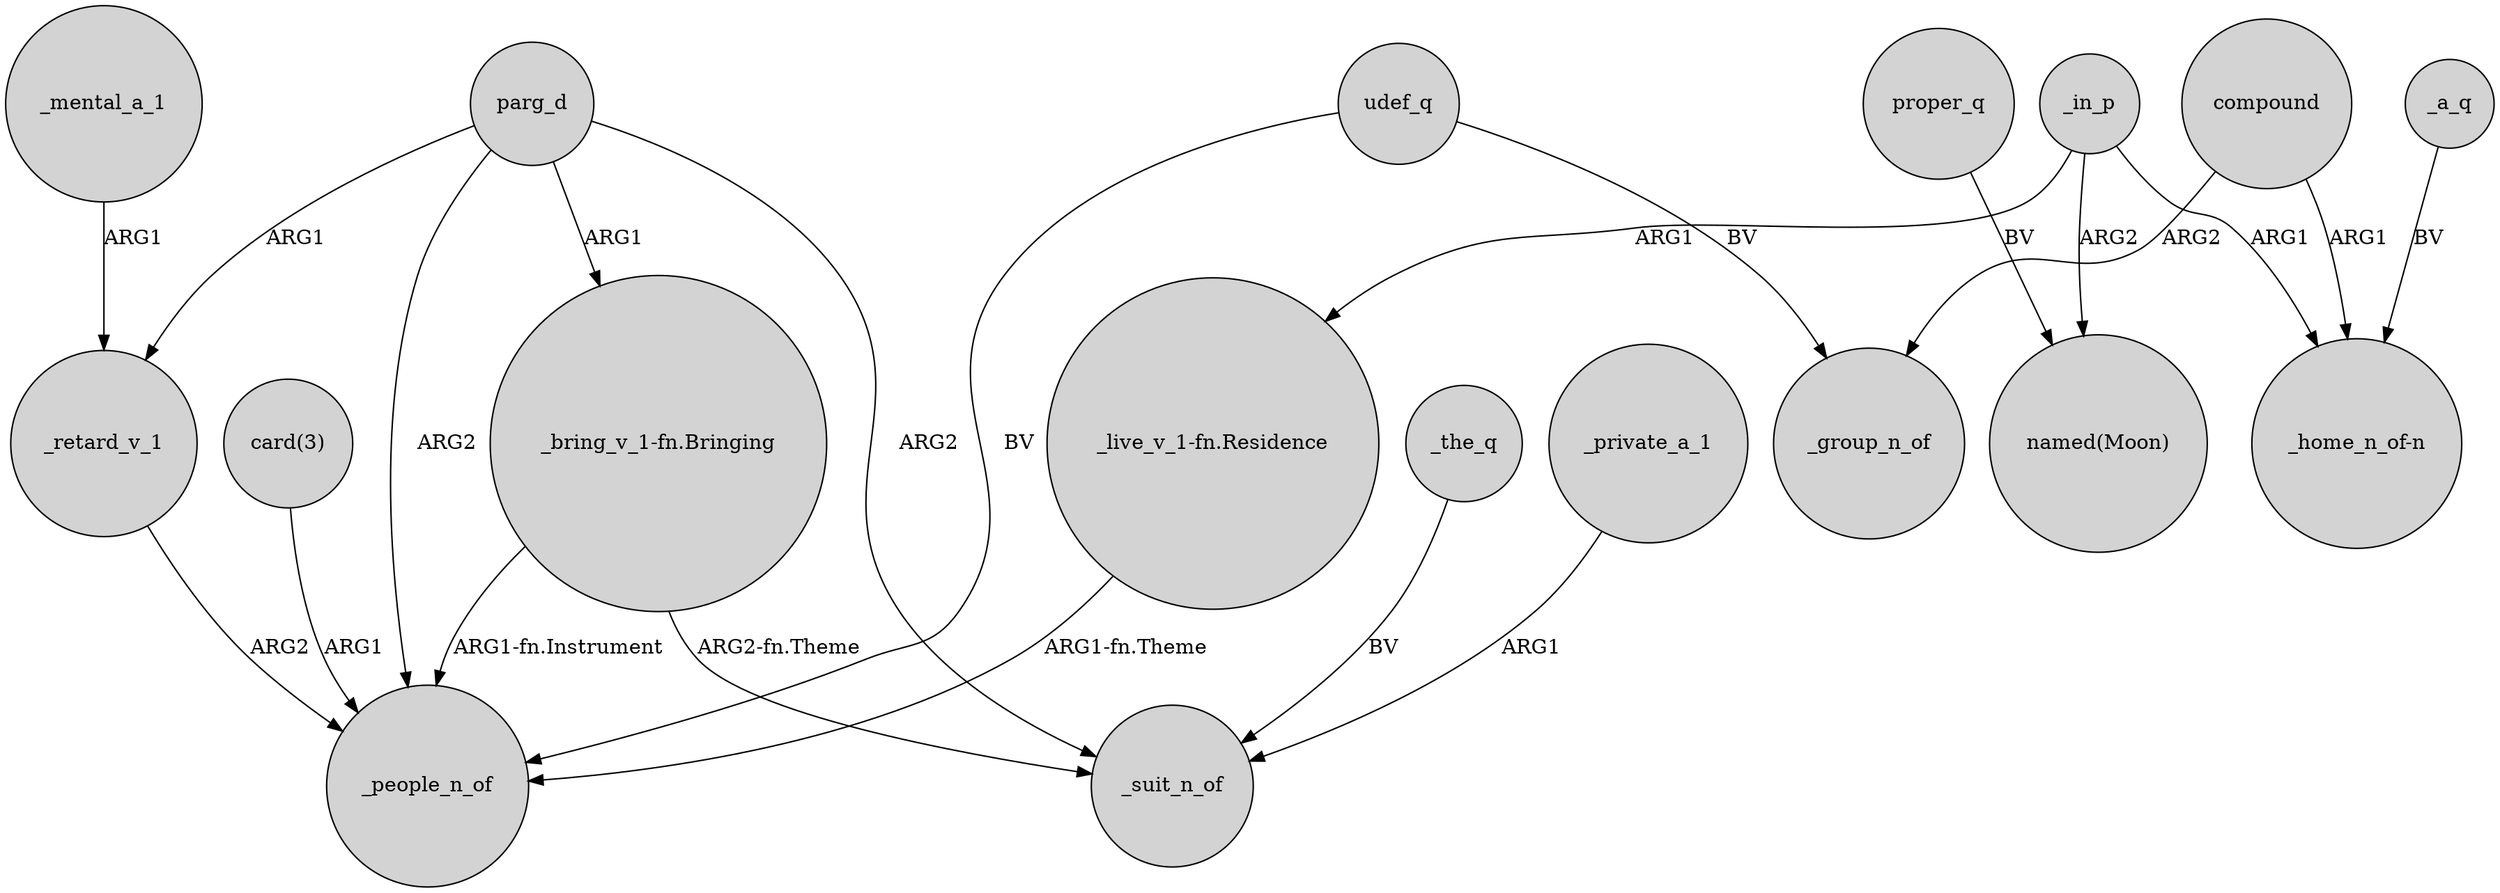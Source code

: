 digraph {
	node [shape=circle style=filled]
	_in_p -> "_live_v_1-fn.Residence" [label=ARG1]
	_retard_v_1 -> _people_n_of [label=ARG2]
	parg_d -> _retard_v_1 [label=ARG1]
	_a_q -> "_home_n_of-n" [label=BV]
	_in_p -> "_home_n_of-n" [label=ARG1]
	"_live_v_1-fn.Residence" -> _people_n_of [label="ARG1-fn.Theme"]
	"_bring_v_1-fn.Bringing" -> _suit_n_of [label="ARG2-fn.Theme"]
	_in_p -> "named(Moon)" [label=ARG2]
	_the_q -> _suit_n_of [label=BV]
	"card(3)" -> _people_n_of [label=ARG1]
	parg_d -> _suit_n_of [label=ARG2]
	"_bring_v_1-fn.Bringing" -> _people_n_of [label="ARG1-fn.Instrument"]
	udef_q -> _people_n_of [label=BV]
	parg_d -> "_bring_v_1-fn.Bringing" [label=ARG1]
	proper_q -> "named(Moon)" [label=BV]
	parg_d -> _people_n_of [label=ARG2]
	_private_a_1 -> _suit_n_of [label=ARG1]
	_mental_a_1 -> _retard_v_1 [label=ARG1]
	compound -> "_home_n_of-n" [label=ARG1]
	udef_q -> _group_n_of [label=BV]
	compound -> _group_n_of [label=ARG2]
}
